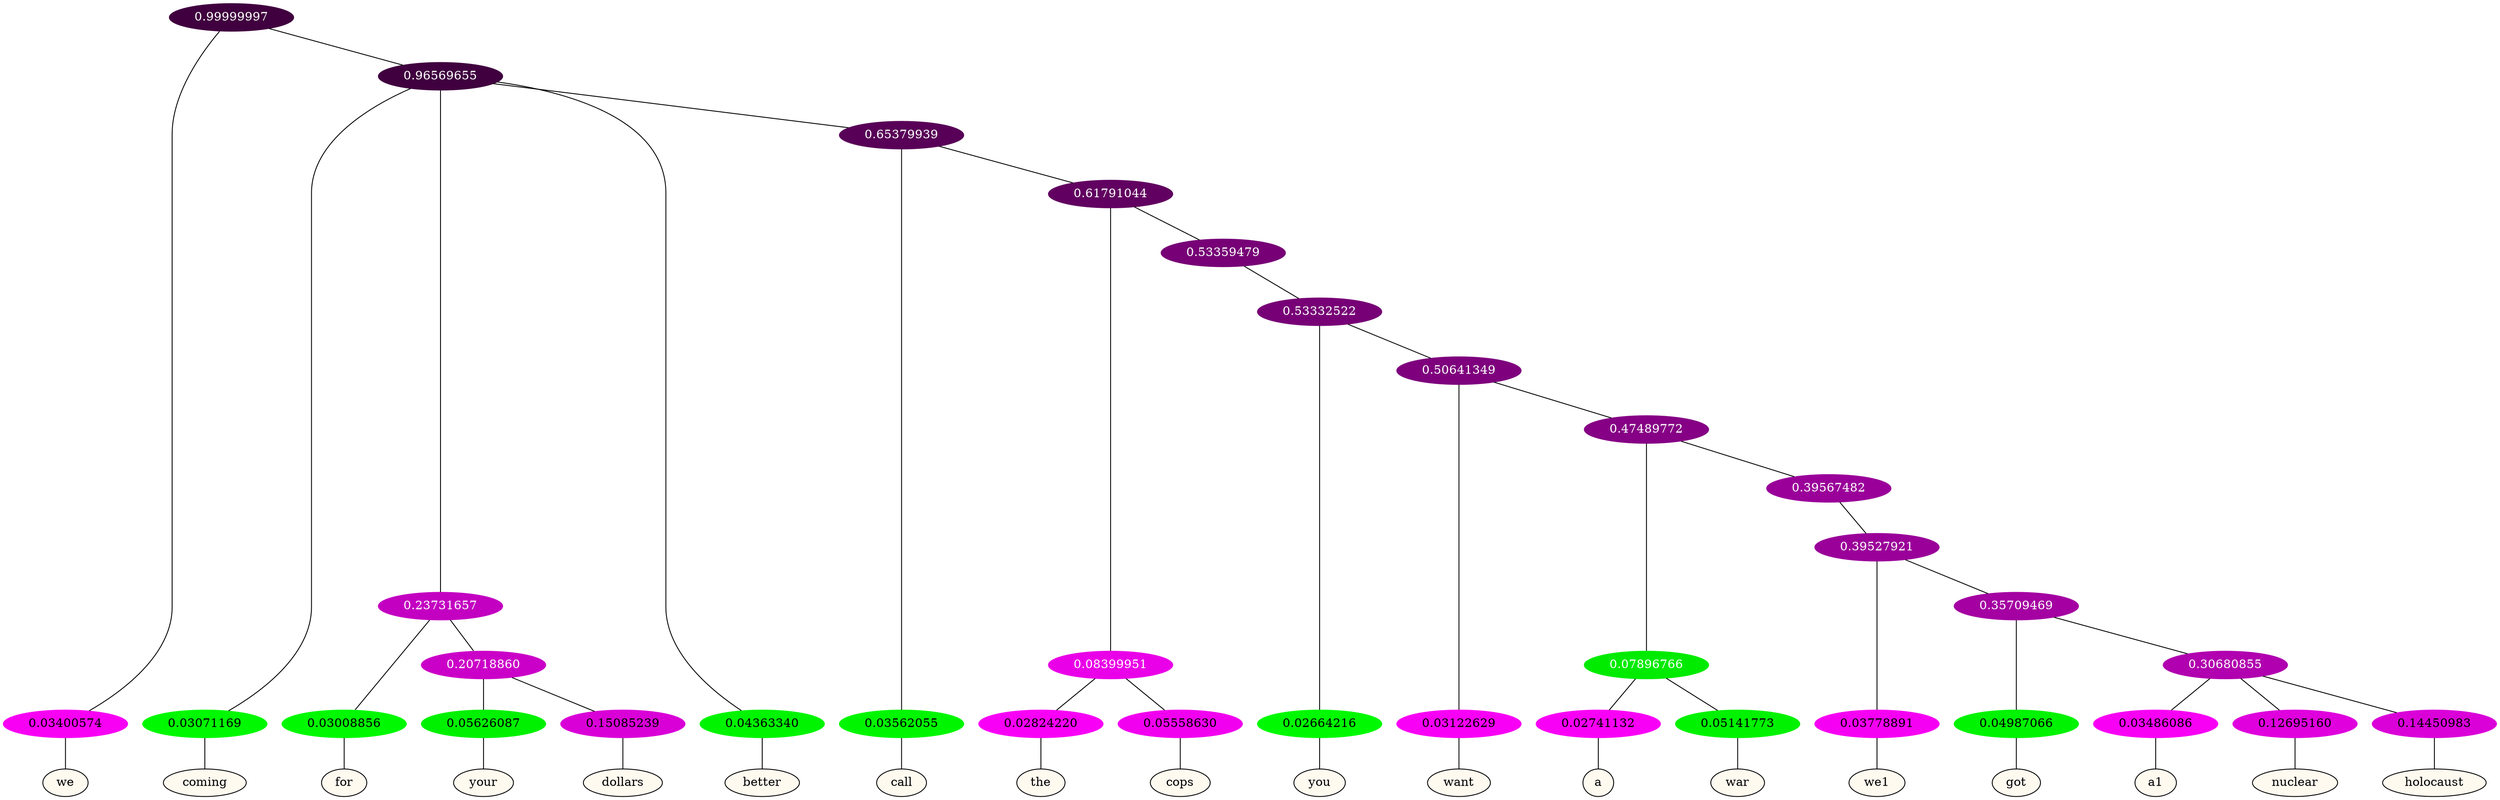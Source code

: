 graph {
	node [format=png height=0.15 nodesep=0.001 ordering=out overlap=prism overlap_scaling=0.01 ranksep=0.001 ratio=0.2 style=filled width=0.15]
	{
		rank=same
		a_w_1 [label=we color=black fillcolor=floralwhite style="filled,solid"]
		a_w_3 [label=coming color=black fillcolor=floralwhite style="filled,solid"]
		a_w_7 [label=for color=black fillcolor=floralwhite style="filled,solid"]
		a_w_11 [label=your color=black fillcolor=floralwhite style="filled,solid"]
		a_w_12 [label=dollars color=black fillcolor=floralwhite style="filled,solid"]
		a_w_5 [label=better color=black fillcolor=floralwhite style="filled,solid"]
		a_w_9 [label=call color=black fillcolor=floralwhite style="filled,solid"]
		a_w_15 [label=the color=black fillcolor=floralwhite style="filled,solid"]
		a_w_16 [label=cops color=black fillcolor=floralwhite style="filled,solid"]
		a_w_18 [label=you color=black fillcolor=floralwhite style="filled,solid"]
		a_w_20 [label=want color=black fillcolor=floralwhite style="filled,solid"]
		a_w_24 [label=a color=black fillcolor=floralwhite style="filled,solid"]
		a_w_25 [label=war color=black fillcolor=floralwhite style="filled,solid"]
		a_w_27 [label=we1 color=black fillcolor=floralwhite style="filled,solid"]
		a_w_29 [label=got color=black fillcolor=floralwhite style="filled,solid"]
		a_w_31 [label=a1 color=black fillcolor=floralwhite style="filled,solid"]
		a_w_32 [label=nuclear color=black fillcolor=floralwhite style="filled,solid"]
		a_w_33 [label=holocaust color=black fillcolor=floralwhite style="filled,solid"]
	}
	a_n_1 -- a_w_1
	a_n_3 -- a_w_3
	a_n_7 -- a_w_7
	a_n_11 -- a_w_11
	a_n_12 -- a_w_12
	a_n_5 -- a_w_5
	a_n_9 -- a_w_9
	a_n_15 -- a_w_15
	a_n_16 -- a_w_16
	a_n_18 -- a_w_18
	a_n_20 -- a_w_20
	a_n_24 -- a_w_24
	a_n_25 -- a_w_25
	a_n_27 -- a_w_27
	a_n_29 -- a_w_29
	a_n_31 -- a_w_31
	a_n_32 -- a_w_32
	a_n_33 -- a_w_33
	{
		rank=same
		a_n_1 [label=0.03400574 color="0.835 1.000 0.966" fontcolor=black]
		a_n_3 [label=0.03071169 color="0.334 1.000 0.969" fontcolor=black]
		a_n_7 [label=0.03008856 color="0.334 1.000 0.970" fontcolor=black]
		a_n_11 [label=0.05626087 color="0.334 1.000 0.944" fontcolor=black]
		a_n_12 [label=0.15085239 color="0.835 1.000 0.849" fontcolor=black]
		a_n_5 [label=0.04363340 color="0.334 1.000 0.956" fontcolor=black]
		a_n_9 [label=0.03562055 color="0.334 1.000 0.964" fontcolor=black]
		a_n_15 [label=0.02824220 color="0.835 1.000 0.972" fontcolor=black]
		a_n_16 [label=0.05558630 color="0.835 1.000 0.944" fontcolor=black]
		a_n_18 [label=0.02664216 color="0.334 1.000 0.973" fontcolor=black]
		a_n_20 [label=0.03122629 color="0.835 1.000 0.969" fontcolor=black]
		a_n_24 [label=0.02741132 color="0.835 1.000 0.973" fontcolor=black]
		a_n_25 [label=0.05141773 color="0.334 1.000 0.949" fontcolor=black]
		a_n_27 [label=0.03778891 color="0.835 1.000 0.962" fontcolor=black]
		a_n_29 [label=0.04987066 color="0.334 1.000 0.950" fontcolor=black]
		a_n_31 [label=0.03486086 color="0.835 1.000 0.965" fontcolor=black]
		a_n_32 [label=0.12695160 color="0.835 1.000 0.873" fontcolor=black]
		a_n_33 [label=0.14450983 color="0.835 1.000 0.855" fontcolor=black]
	}
	a_n_0 [label=0.99999997 color="0.835 1.000 0.250" fontcolor=grey99]
	a_n_0 -- a_n_1
	a_n_2 [label=0.96569655 color="0.835 1.000 0.250" fontcolor=grey99]
	a_n_0 -- a_n_2
	a_n_2 -- a_n_3
	a_n_4 [label=0.23731657 color="0.835 1.000 0.763" fontcolor=grey99]
	a_n_2 -- a_n_4
	a_n_2 -- a_n_5
	a_n_6 [label=0.65379939 color="0.835 1.000 0.346" fontcolor=grey99]
	a_n_2 -- a_n_6
	a_n_4 -- a_n_7
	a_n_8 [label=0.20718860 color="0.835 1.000 0.793" fontcolor=grey99]
	a_n_4 -- a_n_8
	a_n_6 -- a_n_9
	a_n_10 [label=0.61791044 color="0.835 1.000 0.382" fontcolor=grey99]
	a_n_6 -- a_n_10
	a_n_8 -- a_n_11
	a_n_8 -- a_n_12
	a_n_13 [label=0.08399951 color="0.835 1.000 0.916" fontcolor=grey99]
	a_n_10 -- a_n_13
	a_n_14 [label=0.53359479 color="0.835 1.000 0.466" fontcolor=grey99]
	a_n_10 -- a_n_14
	a_n_13 -- a_n_15
	a_n_13 -- a_n_16
	a_n_17 [label=0.53332522 color="0.835 1.000 0.467" fontcolor=grey99]
	a_n_14 -- a_n_17
	a_n_17 -- a_n_18
	a_n_19 [label=0.50641349 color="0.835 1.000 0.494" fontcolor=grey99]
	a_n_17 -- a_n_19
	a_n_19 -- a_n_20
	a_n_21 [label=0.47489772 color="0.835 1.000 0.525" fontcolor=grey99]
	a_n_19 -- a_n_21
	a_n_22 [label=0.07896766 color="0.334 1.000 0.921" fontcolor=grey99]
	a_n_21 -- a_n_22
	a_n_23 [label=0.39567482 color="0.835 1.000 0.604" fontcolor=grey99]
	a_n_21 -- a_n_23
	a_n_22 -- a_n_24
	a_n_22 -- a_n_25
	a_n_26 [label=0.39527921 color="0.835 1.000 0.605" fontcolor=grey99]
	a_n_23 -- a_n_26
	a_n_26 -- a_n_27
	a_n_28 [label=0.35709469 color="0.835 1.000 0.643" fontcolor=grey99]
	a_n_26 -- a_n_28
	a_n_28 -- a_n_29
	a_n_30 [label=0.30680855 color="0.835 1.000 0.693" fontcolor=grey99]
	a_n_28 -- a_n_30
	a_n_30 -- a_n_31
	a_n_30 -- a_n_32
	a_n_30 -- a_n_33
}
